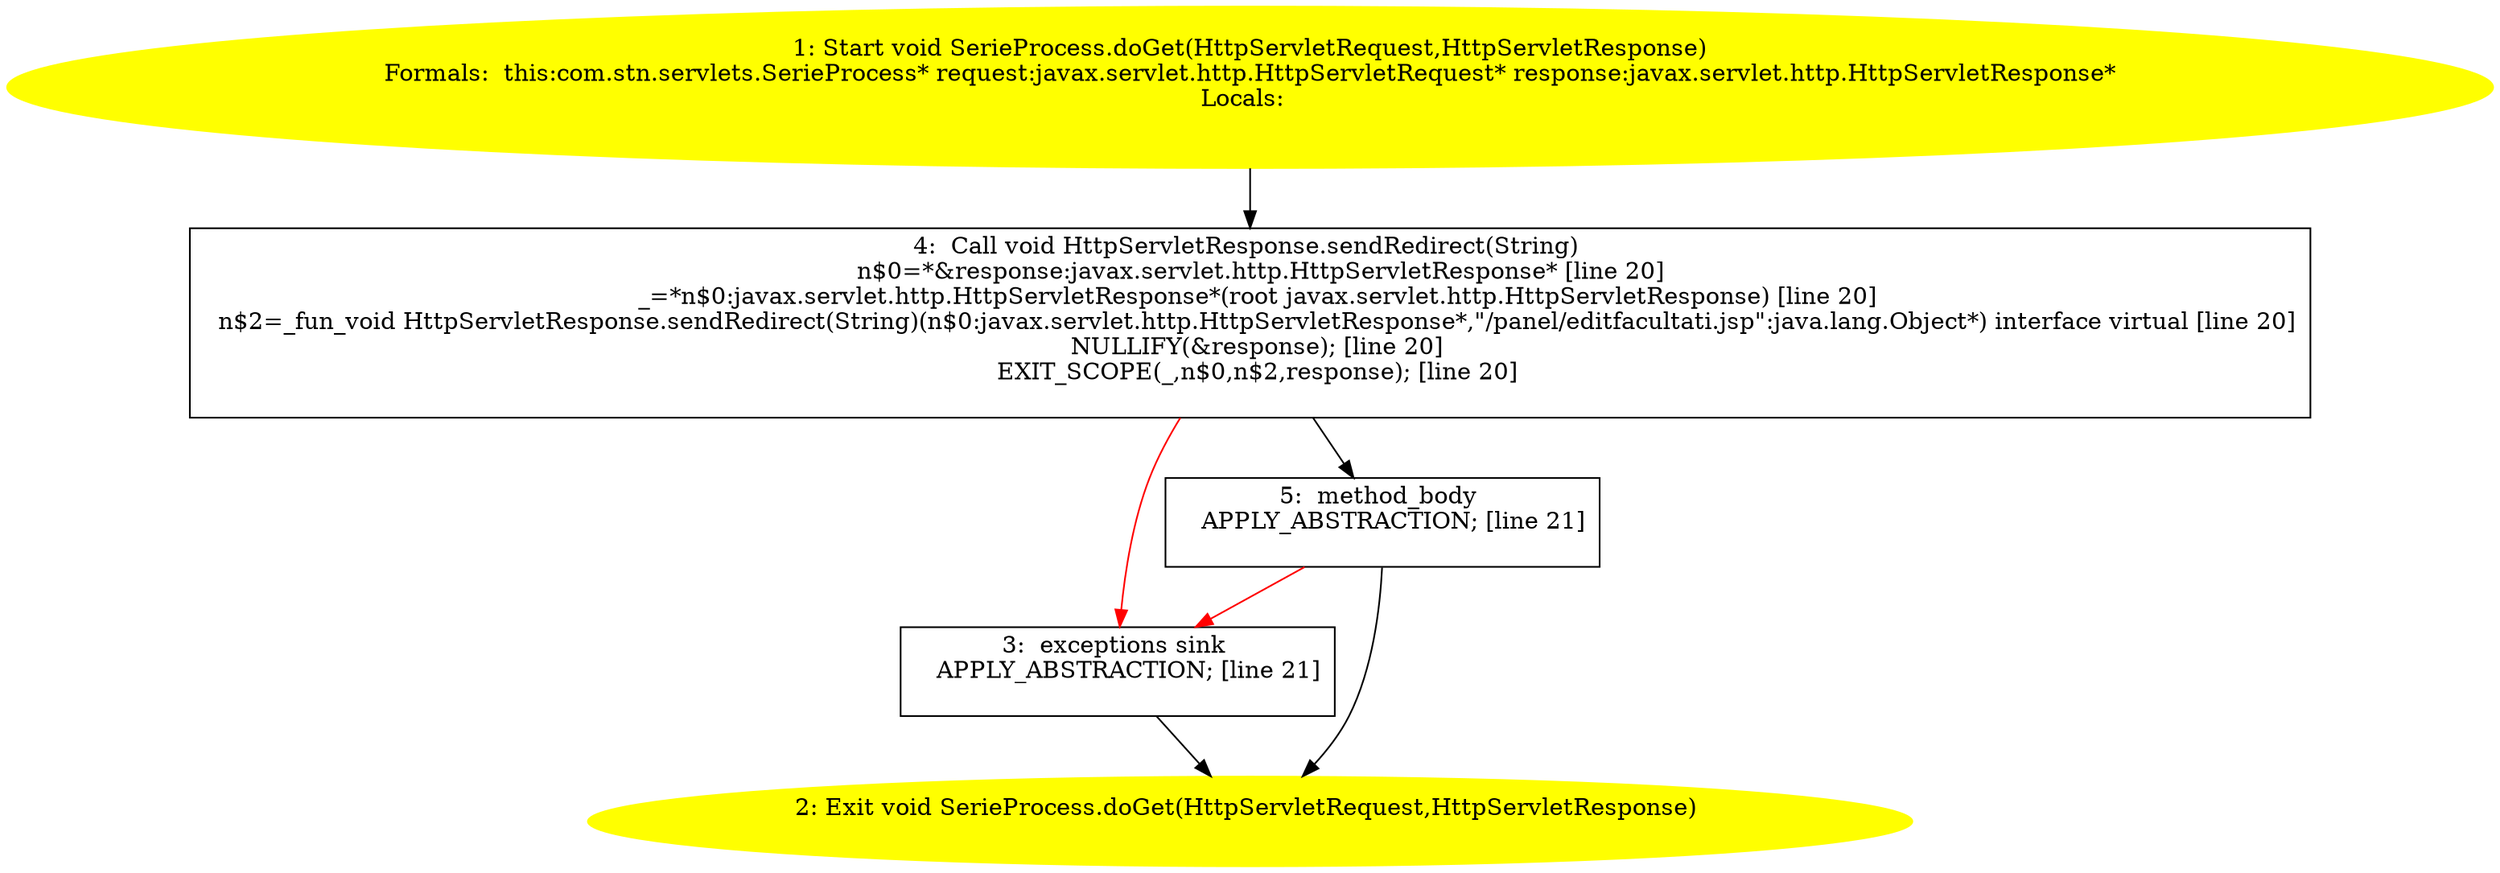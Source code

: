 /* @generated */
digraph cfg {
"com.stn.servlets.SerieProcess.doGet(javax.servlet.http.HttpServletRequest,javax.servlet.http.HttpSer.5d408944d89972ed6afd58a6b18b80b8_1" [label="1: Start void SerieProcess.doGet(HttpServletRequest,HttpServletResponse)\nFormals:  this:com.stn.servlets.SerieProcess* request:javax.servlet.http.HttpServletRequest* response:javax.servlet.http.HttpServletResponse*\nLocals:  \n  " color=yellow style=filled]
	

	 "com.stn.servlets.SerieProcess.doGet(javax.servlet.http.HttpServletRequest,javax.servlet.http.HttpSer.5d408944d89972ed6afd58a6b18b80b8_1" -> "com.stn.servlets.SerieProcess.doGet(javax.servlet.http.HttpServletRequest,javax.servlet.http.HttpSer.5d408944d89972ed6afd58a6b18b80b8_4" ;
"com.stn.servlets.SerieProcess.doGet(javax.servlet.http.HttpServletRequest,javax.servlet.http.HttpSer.5d408944d89972ed6afd58a6b18b80b8_2" [label="2: Exit void SerieProcess.doGet(HttpServletRequest,HttpServletResponse) \n  " color=yellow style=filled]
	

"com.stn.servlets.SerieProcess.doGet(javax.servlet.http.HttpServletRequest,javax.servlet.http.HttpSer.5d408944d89972ed6afd58a6b18b80b8_3" [label="3:  exceptions sink \n   APPLY_ABSTRACTION; [line 21]\n " shape="box"]
	

	 "com.stn.servlets.SerieProcess.doGet(javax.servlet.http.HttpServletRequest,javax.servlet.http.HttpSer.5d408944d89972ed6afd58a6b18b80b8_3" -> "com.stn.servlets.SerieProcess.doGet(javax.servlet.http.HttpServletRequest,javax.servlet.http.HttpSer.5d408944d89972ed6afd58a6b18b80b8_2" ;
"com.stn.servlets.SerieProcess.doGet(javax.servlet.http.HttpServletRequest,javax.servlet.http.HttpSer.5d408944d89972ed6afd58a6b18b80b8_4" [label="4:  Call void HttpServletResponse.sendRedirect(String) \n   n$0=*&response:javax.servlet.http.HttpServletResponse* [line 20]\n  _=*n$0:javax.servlet.http.HttpServletResponse*(root javax.servlet.http.HttpServletResponse) [line 20]\n  n$2=_fun_void HttpServletResponse.sendRedirect(String)(n$0:javax.servlet.http.HttpServletResponse*,\"/panel/editfacultati.jsp\":java.lang.Object*) interface virtual [line 20]\n  NULLIFY(&response); [line 20]\n  EXIT_SCOPE(_,n$0,n$2,response); [line 20]\n " shape="box"]
	

	 "com.stn.servlets.SerieProcess.doGet(javax.servlet.http.HttpServletRequest,javax.servlet.http.HttpSer.5d408944d89972ed6afd58a6b18b80b8_4" -> "com.stn.servlets.SerieProcess.doGet(javax.servlet.http.HttpServletRequest,javax.servlet.http.HttpSer.5d408944d89972ed6afd58a6b18b80b8_5" ;
	 "com.stn.servlets.SerieProcess.doGet(javax.servlet.http.HttpServletRequest,javax.servlet.http.HttpSer.5d408944d89972ed6afd58a6b18b80b8_4" -> "com.stn.servlets.SerieProcess.doGet(javax.servlet.http.HttpServletRequest,javax.servlet.http.HttpSer.5d408944d89972ed6afd58a6b18b80b8_3" [color="red" ];
"com.stn.servlets.SerieProcess.doGet(javax.servlet.http.HttpServletRequest,javax.servlet.http.HttpSer.5d408944d89972ed6afd58a6b18b80b8_5" [label="5:  method_body \n   APPLY_ABSTRACTION; [line 21]\n " shape="box"]
	

	 "com.stn.servlets.SerieProcess.doGet(javax.servlet.http.HttpServletRequest,javax.servlet.http.HttpSer.5d408944d89972ed6afd58a6b18b80b8_5" -> "com.stn.servlets.SerieProcess.doGet(javax.servlet.http.HttpServletRequest,javax.servlet.http.HttpSer.5d408944d89972ed6afd58a6b18b80b8_2" ;
	 "com.stn.servlets.SerieProcess.doGet(javax.servlet.http.HttpServletRequest,javax.servlet.http.HttpSer.5d408944d89972ed6afd58a6b18b80b8_5" -> "com.stn.servlets.SerieProcess.doGet(javax.servlet.http.HttpServletRequest,javax.servlet.http.HttpSer.5d408944d89972ed6afd58a6b18b80b8_3" [color="red" ];
}
